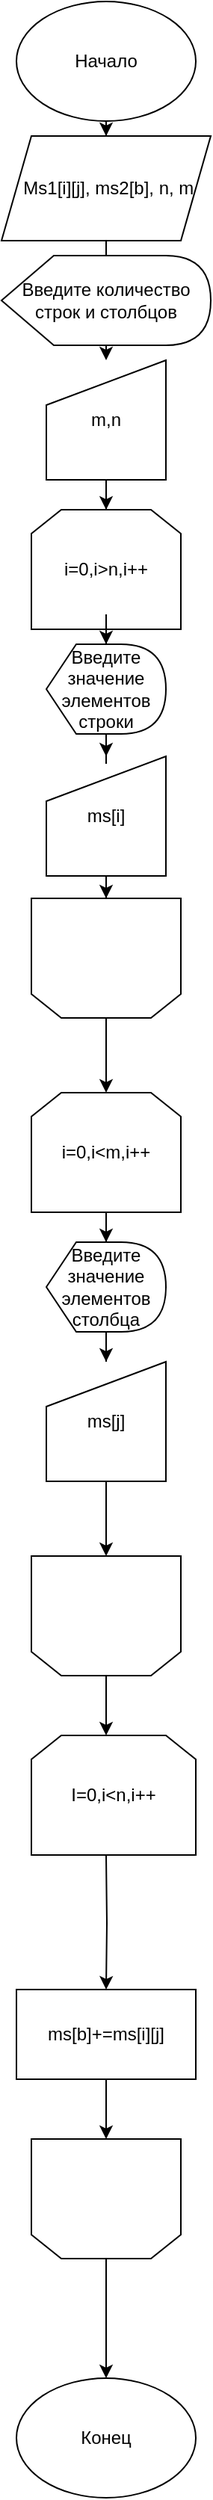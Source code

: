 <mxfile version="13.6.9" type="github">
  <diagram id="DASJKnx0P65O3IHvTqYv" name="Page-1">
    <mxGraphModel dx="378" dy="657" grid="1" gridSize="10" guides="1" tooltips="1" connect="1" arrows="1" fold="1" page="1" pageScale="1" pageWidth="827" pageHeight="1169" math="0" shadow="0">
      <root>
        <mxCell id="0" />
        <mxCell id="1" parent="0" />
        <mxCell id="UERTb_GsQLjUCMV_EsCh-7" value="i=0,i&amp;gt;n,i++" style="shape=loopLimit;whiteSpace=wrap;html=1;" parent="1" vertex="1">
          <mxGeometry x="140" y="340" width="100" height="80" as="geometry" />
        </mxCell>
        <mxCell id="UERTb_GsQLjUCMV_EsCh-6" value="" style="edgeStyle=orthogonalEdgeStyle;rounded=0;orthogonalLoop=1;jettySize=auto;html=1;" parent="1" source="UERTb_GsQLjUCMV_EsCh-4" target="UERTb_GsQLjUCMV_EsCh-5" edge="1">
          <mxGeometry relative="1" as="geometry" />
        </mxCell>
        <mxCell id="UERTb_GsQLjUCMV_EsCh-4" value="Начало" style="ellipse;whiteSpace=wrap;html=1;" parent="1" vertex="1">
          <mxGeometry x="130" width="120" height="80" as="geometry" />
        </mxCell>
        <mxCell id="UERTb_GsQLjUCMV_EsCh-8" value="" style="edgeStyle=orthogonalEdgeStyle;rounded=0;orthogonalLoop=1;jettySize=auto;html=1;" parent="1" source="strGmXzhHfDEE6xlbZrV-2" target="UERTb_GsQLjUCMV_EsCh-7" edge="1">
          <mxGeometry relative="1" as="geometry" />
        </mxCell>
        <mxCell id="UERTb_GsQLjUCMV_EsCh-5" value="&amp;nbsp;Ms1[i][j], ms2[b], n, m" style="shape=parallelogram;perimeter=parallelogramPerimeter;whiteSpace=wrap;html=1;fixedSize=1;" parent="1" vertex="1">
          <mxGeometry x="120" y="90" width="140" height="70" as="geometry" />
        </mxCell>
        <mxCell id="UERTb_GsQLjUCMV_EsCh-10" value="" style="edgeStyle=orthogonalEdgeStyle;rounded=0;orthogonalLoop=1;jettySize=auto;html=1;" parent="1" source="UERTb_GsQLjUCMV_EsCh-7" target="UERTb_GsQLjUCMV_EsCh-9" edge="1">
          <mxGeometry relative="1" as="geometry" />
        </mxCell>
        <mxCell id="UERTb_GsQLjUCMV_EsCh-12" value="" style="edgeStyle=orthogonalEdgeStyle;rounded=0;orthogonalLoop=1;jettySize=auto;html=1;" parent="1" source="UERTb_GsQLjUCMV_EsCh-9" target="UERTb_GsQLjUCMV_EsCh-11" edge="1">
          <mxGeometry relative="1" as="geometry" />
        </mxCell>
        <mxCell id="UERTb_GsQLjUCMV_EsCh-15" value="" style="edgeStyle=orthogonalEdgeStyle;rounded=0;orthogonalLoop=1;jettySize=auto;html=1;" parent="1" source="UERTb_GsQLjUCMV_EsCh-11" target="UERTb_GsQLjUCMV_EsCh-13" edge="1">
          <mxGeometry relative="1" as="geometry" />
        </mxCell>
        <mxCell id="UERTb_GsQLjUCMV_EsCh-11" value="ms[i]" style="shape=manualInput;whiteSpace=wrap;html=1;" parent="1" vertex="1">
          <mxGeometry x="150" y="505" width="80" height="80" as="geometry" />
        </mxCell>
        <mxCell id="UERTb_GsQLjUCMV_EsCh-17" value="" style="edgeStyle=orthogonalEdgeStyle;rounded=0;orthogonalLoop=1;jettySize=auto;html=1;" parent="1" source="UERTb_GsQLjUCMV_EsCh-13" target="UERTb_GsQLjUCMV_EsCh-16" edge="1">
          <mxGeometry relative="1" as="geometry" />
        </mxCell>
        <mxCell id="UERTb_GsQLjUCMV_EsCh-13" value="" style="shape=loopLimit;whiteSpace=wrap;html=1;direction=west;" parent="1" vertex="1">
          <mxGeometry x="140" y="600" width="100" height="80" as="geometry" />
        </mxCell>
        <mxCell id="UERTb_GsQLjUCMV_EsCh-21" value="" style="edgeStyle=orthogonalEdgeStyle;rounded=0;orthogonalLoop=1;jettySize=auto;html=1;" parent="1" source="UERTb_GsQLjUCMV_EsCh-24" target="UERTb_GsQLjUCMV_EsCh-20" edge="1">
          <mxGeometry relative="1" as="geometry" />
        </mxCell>
        <mxCell id="UERTb_GsQLjUCMV_EsCh-16" value="i=0,i&amp;lt;m,i++" style="shape=loopLimit;whiteSpace=wrap;html=1;direction=east;" parent="1" vertex="1">
          <mxGeometry x="140" y="730" width="100" height="80" as="geometry" />
        </mxCell>
        <mxCell id="UERTb_GsQLjUCMV_EsCh-23" value="" style="edgeStyle=orthogonalEdgeStyle;rounded=0;orthogonalLoop=1;jettySize=auto;html=1;" parent="1" source="UERTb_GsQLjUCMV_EsCh-20" target="UERTb_GsQLjUCMV_EsCh-22" edge="1">
          <mxGeometry relative="1" as="geometry" />
        </mxCell>
        <mxCell id="UERTb_GsQLjUCMV_EsCh-20" value="ms[j]" style="shape=manualInput;whiteSpace=wrap;html=1;" parent="1" vertex="1">
          <mxGeometry x="150" y="910" width="80" height="80" as="geometry" />
        </mxCell>
        <mxCell id="UERTb_GsQLjUCMV_EsCh-27" value="" style="edgeStyle=orthogonalEdgeStyle;rounded=0;orthogonalLoop=1;jettySize=auto;html=1;" parent="1" source="UERTb_GsQLjUCMV_EsCh-22" edge="1">
          <mxGeometry relative="1" as="geometry">
            <mxPoint x="190" y="1160" as="targetPoint" />
          </mxGeometry>
        </mxCell>
        <mxCell id="UERTb_GsQLjUCMV_EsCh-22" value="" style="shape=loopLimit;whiteSpace=wrap;html=1;direction=west;" parent="1" vertex="1">
          <mxGeometry x="140" y="1040" width="100" height="80" as="geometry" />
        </mxCell>
        <mxCell id="UERTb_GsQLjUCMV_EsCh-24" value="Введите значение элементов столбца" style="shape=display;whiteSpace=wrap;html=1;" parent="1" vertex="1">
          <mxGeometry x="150" y="830" width="80" height="60" as="geometry" />
        </mxCell>
        <mxCell id="UERTb_GsQLjUCMV_EsCh-25" value="" style="edgeStyle=orthogonalEdgeStyle;rounded=0;orthogonalLoop=1;jettySize=auto;html=1;" parent="1" source="UERTb_GsQLjUCMV_EsCh-16" target="UERTb_GsQLjUCMV_EsCh-24" edge="1">
          <mxGeometry relative="1" as="geometry">
            <mxPoint x="190" y="810" as="sourcePoint" />
            <mxPoint x="190" y="910" as="targetPoint" />
          </mxGeometry>
        </mxCell>
        <mxCell id="UERTb_GsQLjUCMV_EsCh-29" value="" style="edgeStyle=orthogonalEdgeStyle;rounded=0;orthogonalLoop=1;jettySize=auto;html=1;" parent="1" target="UERTb_GsQLjUCMV_EsCh-28" edge="1">
          <mxGeometry relative="1" as="geometry">
            <mxPoint x="190" y="1240" as="sourcePoint" />
          </mxGeometry>
        </mxCell>
        <mxCell id="UERTb_GsQLjUCMV_EsCh-31" value="" style="edgeStyle=orthogonalEdgeStyle;rounded=0;orthogonalLoop=1;jettySize=auto;html=1;" parent="1" source="UERTb_GsQLjUCMV_EsCh-28" target="UERTb_GsQLjUCMV_EsCh-30" edge="1">
          <mxGeometry relative="1" as="geometry" />
        </mxCell>
        <mxCell id="UERTb_GsQLjUCMV_EsCh-28" value="ms[b]+=ms[i][j]" style="whiteSpace=wrap;html=1;" parent="1" vertex="1">
          <mxGeometry x="130" y="1330" width="120" height="60" as="geometry" />
        </mxCell>
        <mxCell id="UERTb_GsQLjUCMV_EsCh-33" value="" style="edgeStyle=orthogonalEdgeStyle;rounded=0;orthogonalLoop=1;jettySize=auto;html=1;" parent="1" source="UERTb_GsQLjUCMV_EsCh-30" target="UERTb_GsQLjUCMV_EsCh-32" edge="1">
          <mxGeometry relative="1" as="geometry" />
        </mxCell>
        <mxCell id="UERTb_GsQLjUCMV_EsCh-30" value="" style="shape=loopLimit;whiteSpace=wrap;html=1;direction=west;" parent="1" vertex="1">
          <mxGeometry x="140" y="1430" width="100" height="80" as="geometry" />
        </mxCell>
        <mxCell id="UERTb_GsQLjUCMV_EsCh-32" value="Конец" style="ellipse;whiteSpace=wrap;html=1;" parent="1" vertex="1">
          <mxGeometry x="130" y="1590" width="120" height="80" as="geometry" />
        </mxCell>
        <mxCell id="UERTb_GsQLjUCMV_EsCh-9" value="Введите значение элементов строки" style="shape=display;whiteSpace=wrap;html=1;" parent="1" vertex="1">
          <mxGeometry x="150" y="430" width="80" height="60" as="geometry" />
        </mxCell>
        <mxCell id="7jCfOhP625vKt7DdmSx1-1" value="I=0,i&amp;lt;n,i++" style="shape=loopLimit;whiteSpace=wrap;html=1;direction=east;" parent="1" vertex="1">
          <mxGeometry x="140" y="1160" width="110" height="80" as="geometry" />
        </mxCell>
        <mxCell id="strGmXzhHfDEE6xlbZrV-2" value="m,n" style="shape=manualInput;whiteSpace=wrap;html=1;" vertex="1" parent="1">
          <mxGeometry x="150" y="240" width="80" height="80" as="geometry" />
        </mxCell>
        <mxCell id="strGmXzhHfDEE6xlbZrV-3" value="" style="edgeStyle=orthogonalEdgeStyle;rounded=0;orthogonalLoop=1;jettySize=auto;html=1;" edge="1" parent="1" source="UERTb_GsQLjUCMV_EsCh-5" target="strGmXzhHfDEE6xlbZrV-2">
          <mxGeometry relative="1" as="geometry">
            <mxPoint x="190" y="160" as="sourcePoint" />
            <mxPoint x="190" y="290" as="targetPoint" />
          </mxGeometry>
        </mxCell>
        <mxCell id="strGmXzhHfDEE6xlbZrV-1" value="Введите количество строк и столбцов" style="shape=display;whiteSpace=wrap;html=1;" vertex="1" parent="1">
          <mxGeometry x="120" y="170" width="140" height="60" as="geometry" />
        </mxCell>
      </root>
    </mxGraphModel>
  </diagram>
</mxfile>
